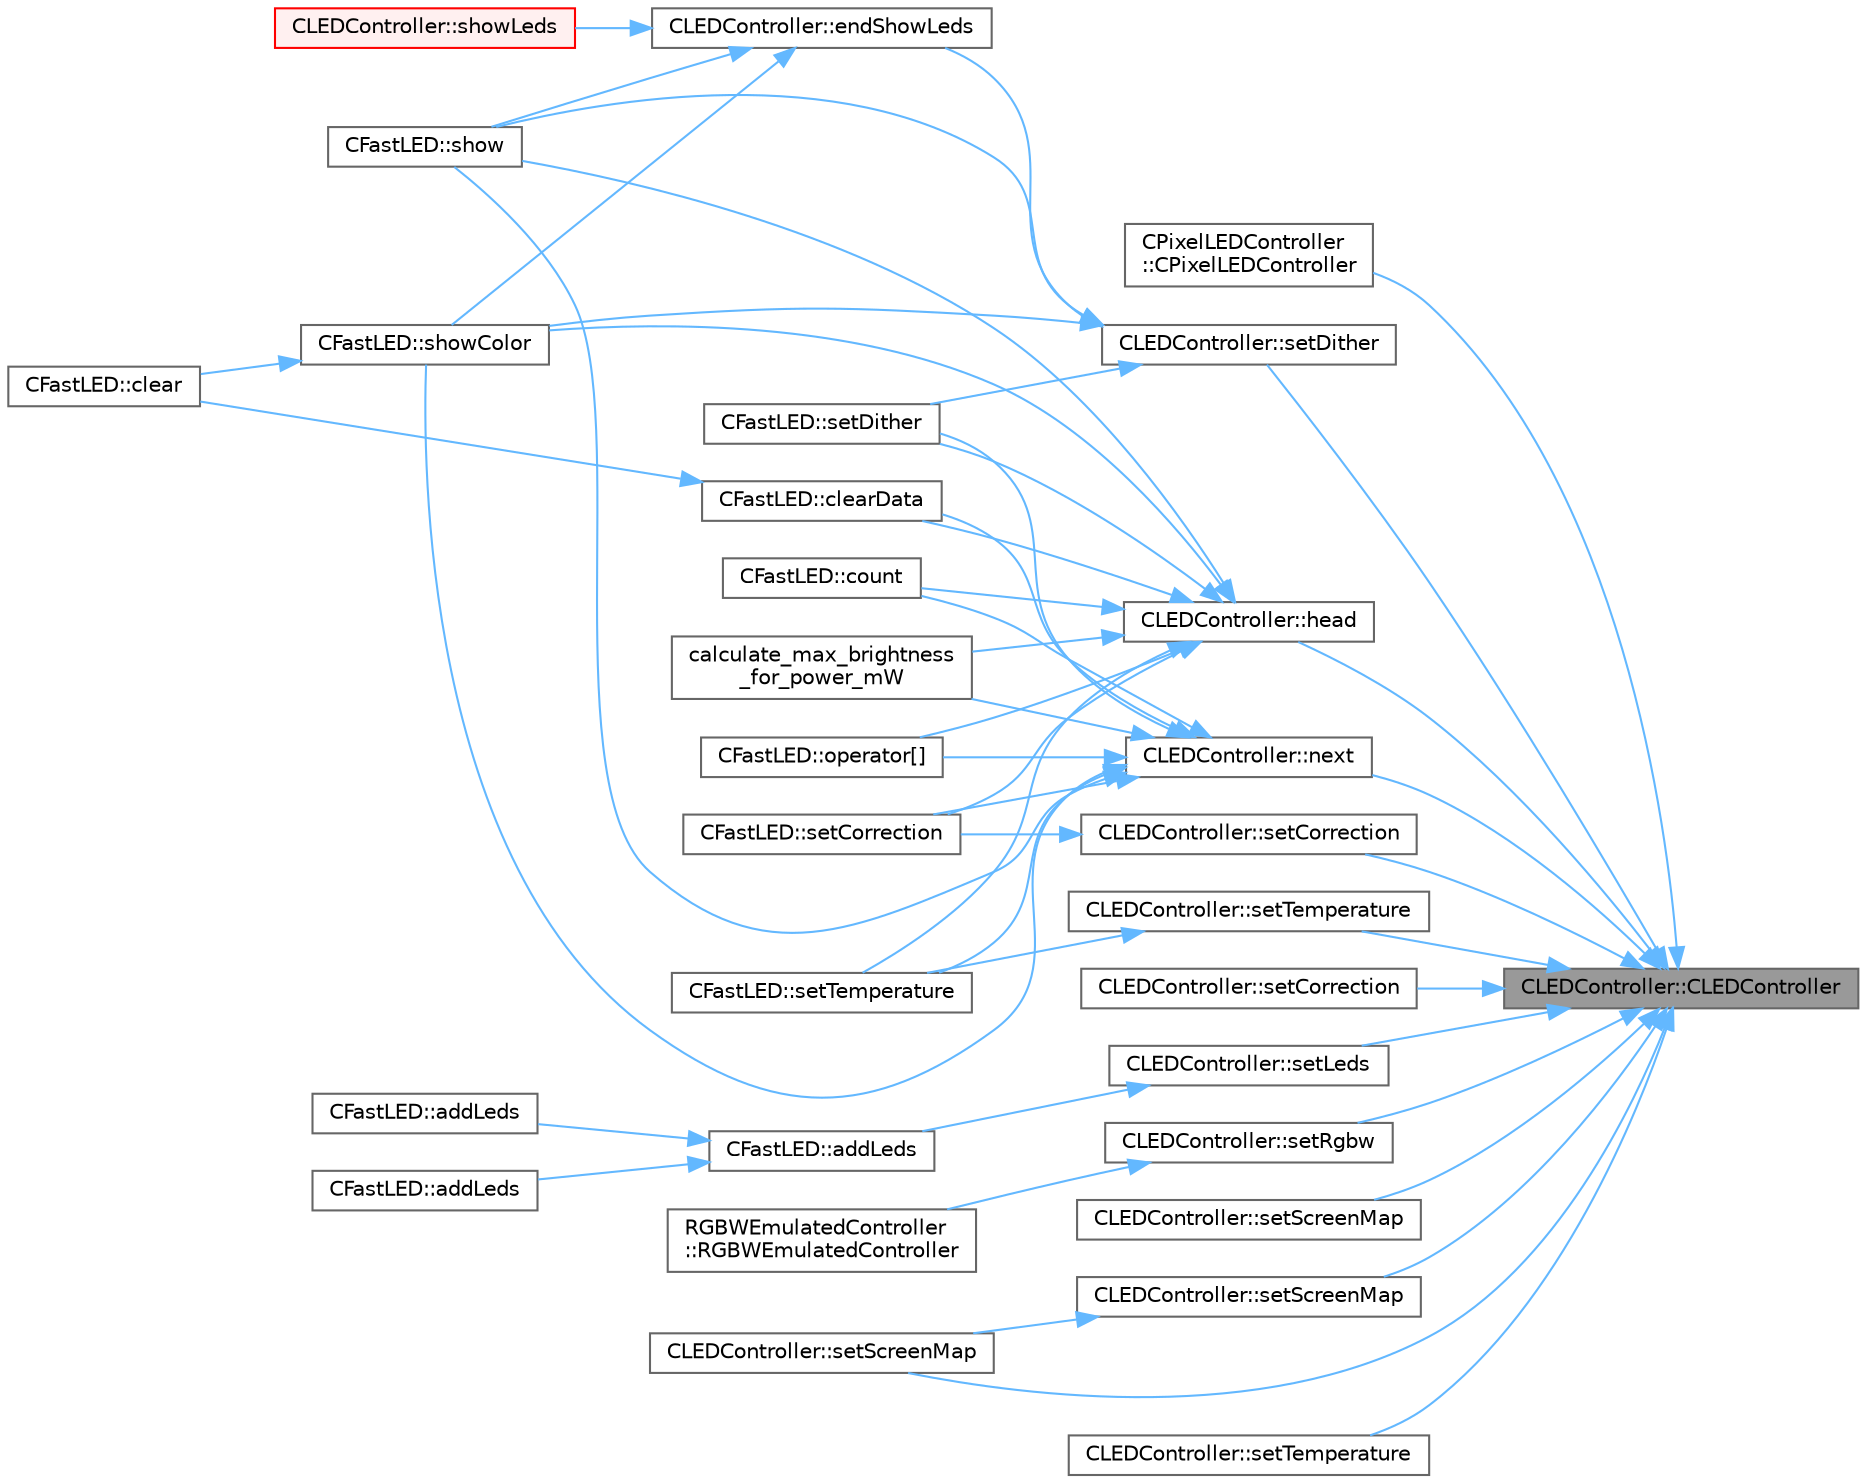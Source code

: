 digraph "CLEDController::CLEDController"
{
 // INTERACTIVE_SVG=YES
 // LATEX_PDF_SIZE
  bgcolor="transparent";
  edge [fontname=Helvetica,fontsize=10,labelfontname=Helvetica,labelfontsize=10];
  node [fontname=Helvetica,fontsize=10,shape=box,height=0.2,width=0.4];
  rankdir="RL";
  Node1 [id="Node000001",label="CLEDController::CLEDController",height=0.2,width=0.4,color="gray40", fillcolor="grey60", style="filled", fontcolor="black",tooltip="Create an led controller object, add it to the chain of controllers."];
  Node1 -> Node2 [id="edge1_Node000001_Node000002",dir="back",color="steelblue1",style="solid",tooltip=" "];
  Node2 [id="Node000002",label="CPixelLEDController\l::CPixelLEDController",height=0.2,width=0.4,color="grey40", fillcolor="white", style="filled",URL="$d0/dc9/class_c_pixel_l_e_d_controller_aa4ac3acb222dd0d31563b0ac32fa2f50.html#aa4ac3acb222dd0d31563b0ac32fa2f50",tooltip=" "];
  Node1 -> Node3 [id="edge2_Node000001_Node000003",dir="back",color="steelblue1",style="solid",tooltip=" "];
  Node3 [id="Node000003",label="CLEDController::head",height=0.2,width=0.4,color="grey40", fillcolor="white", style="filled",URL="$d6/d2c/class_c_l_e_d_controller_a8b412ff1fd4833d0db63a175d40a2ee0.html#a8b412ff1fd4833d0db63a175d40a2ee0",tooltip="Get the first LED controller in the linked list of controllers."];
  Node3 -> Node4 [id="edge3_Node000003_Node000004",dir="back",color="steelblue1",style="solid",tooltip=" "];
  Node4 [id="Node000004",label="calculate_max_brightness\l_for_power_mW",height=0.2,width=0.4,color="grey40", fillcolor="white", style="filled",URL="$d3/d1d/group___power_gaeb674bb1095873cfaab1bc2796541020.html#gaeb674bb1095873cfaab1bc2796541020",tooltip="Determines the highest brightness level you can use and still stay under the specified power budget f..."];
  Node3 -> Node5 [id="edge4_Node000003_Node000005",dir="back",color="steelblue1",style="solid",tooltip=" "];
  Node5 [id="Node000005",label="CFastLED::clearData",height=0.2,width=0.4,color="grey40", fillcolor="white", style="filled",URL="$dd/dbb/class_c_fast_l_e_d_ac4f613f1b3e618528dca3189df88ce80.html#ac4f613f1b3e618528dca3189df88ce80",tooltip="Clear out the local data array."];
  Node5 -> Node6 [id="edge5_Node000005_Node000006",dir="back",color="steelblue1",style="solid",tooltip=" "];
  Node6 [id="Node000006",label="CFastLED::clear",height=0.2,width=0.4,color="grey40", fillcolor="white", style="filled",URL="$dd/dbb/class_c_fast_l_e_d_aeb7bd3e8f2dbced6284a2182191d5fcb.html#aeb7bd3e8f2dbced6284a2182191d5fcb",tooltip="Clear the leds, wiping the local array of data."];
  Node3 -> Node7 [id="edge6_Node000003_Node000007",dir="back",color="steelblue1",style="solid",tooltip=" "];
  Node7 [id="Node000007",label="CFastLED::count",height=0.2,width=0.4,color="grey40", fillcolor="white", style="filled",URL="$dd/dbb/class_c_fast_l_e_d_ae5730545ea18b1f5228172f9d246beb6.html#ae5730545ea18b1f5228172f9d246beb6",tooltip="Get how many controllers have been registered."];
  Node3 -> Node8 [id="edge7_Node000003_Node000008",dir="back",color="steelblue1",style="solid",tooltip=" "];
  Node8 [id="Node000008",label="CFastLED::operator[]",height=0.2,width=0.4,color="grey40", fillcolor="white", style="filled",URL="$dd/dbb/class_c_fast_l_e_d_a646128b7d8c14b5020b285dbc8bc713b.html#a646128b7d8c14b5020b285dbc8bc713b",tooltip="Get a reference to a registered controller."];
  Node3 -> Node9 [id="edge8_Node000003_Node000009",dir="back",color="steelblue1",style="solid",tooltip=" "];
  Node9 [id="Node000009",label="CFastLED::setCorrection",height=0.2,width=0.4,color="grey40", fillcolor="white", style="filled",URL="$dd/dbb/class_c_fast_l_e_d_ad266c3e649cc12a6dc49a1e229acc282.html#ad266c3e649cc12a6dc49a1e229acc282",tooltip="Set a global color correction."];
  Node3 -> Node10 [id="edge9_Node000003_Node000010",dir="back",color="steelblue1",style="solid",tooltip=" "];
  Node10 [id="Node000010",label="CFastLED::setDither",height=0.2,width=0.4,color="grey40", fillcolor="white", style="filled",URL="$dd/dbb/class_c_fast_l_e_d_a7ae5d3864df01101d82d242c123ffb36.html#a7ae5d3864df01101d82d242c123ffb36",tooltip="Set the dithering mode."];
  Node3 -> Node11 [id="edge10_Node000003_Node000011",dir="back",color="steelblue1",style="solid",tooltip=" "];
  Node11 [id="Node000011",label="CFastLED::setTemperature",height=0.2,width=0.4,color="grey40", fillcolor="white", style="filled",URL="$dd/dbb/class_c_fast_l_e_d_a28c2dfb0ec592db03f3063ade135f19f.html#a28c2dfb0ec592db03f3063ade135f19f",tooltip="Set a global color temperature."];
  Node3 -> Node12 [id="edge11_Node000003_Node000012",dir="back",color="steelblue1",style="solid",tooltip=" "];
  Node12 [id="Node000012",label="CFastLED::show",height=0.2,width=0.4,color="grey40", fillcolor="white", style="filled",URL="$dd/dbb/class_c_fast_l_e_d_a83afdd1e2a21f33ac4f8d2610d6e331b.html#a83afdd1e2a21f33ac4f8d2610d6e331b",tooltip="Update all our controllers with the current led colors, using the passed in brightness."];
  Node3 -> Node13 [id="edge12_Node000003_Node000013",dir="back",color="steelblue1",style="solid",tooltip=" "];
  Node13 [id="Node000013",label="CFastLED::showColor",height=0.2,width=0.4,color="grey40", fillcolor="white", style="filled",URL="$dd/dbb/class_c_fast_l_e_d_a7315b060d295bad5fbd32e50eaaf02b0.html#a7315b060d295bad5fbd32e50eaaf02b0",tooltip="Set all leds on all controllers to the given color/scale."];
  Node13 -> Node6 [id="edge13_Node000013_Node000006",dir="back",color="steelblue1",style="solid",tooltip=" "];
  Node1 -> Node14 [id="edge14_Node000001_Node000014",dir="back",color="steelblue1",style="solid",tooltip=" "];
  Node14 [id="Node000014",label="CLEDController::next",height=0.2,width=0.4,color="grey40", fillcolor="white", style="filled",URL="$d6/d2c/class_c_l_e_d_controller_a21a4d2b3415dd7b24175ebdb51c9ced0.html#a21a4d2b3415dd7b24175ebdb51c9ced0",tooltip="Get the next controller in the linked list after this one."];
  Node14 -> Node4 [id="edge15_Node000014_Node000004",dir="back",color="steelblue1",style="solid",tooltip=" "];
  Node14 -> Node5 [id="edge16_Node000014_Node000005",dir="back",color="steelblue1",style="solid",tooltip=" "];
  Node14 -> Node7 [id="edge17_Node000014_Node000007",dir="back",color="steelblue1",style="solid",tooltip=" "];
  Node14 -> Node8 [id="edge18_Node000014_Node000008",dir="back",color="steelblue1",style="solid",tooltip=" "];
  Node14 -> Node9 [id="edge19_Node000014_Node000009",dir="back",color="steelblue1",style="solid",tooltip=" "];
  Node14 -> Node10 [id="edge20_Node000014_Node000010",dir="back",color="steelblue1",style="solid",tooltip=" "];
  Node14 -> Node11 [id="edge21_Node000014_Node000011",dir="back",color="steelblue1",style="solid",tooltip=" "];
  Node14 -> Node12 [id="edge22_Node000014_Node000012",dir="back",color="steelblue1",style="solid",tooltip=" "];
  Node14 -> Node13 [id="edge23_Node000014_Node000013",dir="back",color="steelblue1",style="solid",tooltip=" "];
  Node1 -> Node15 [id="edge24_Node000001_Node000015",dir="back",color="steelblue1",style="solid",tooltip=" "];
  Node15 [id="Node000015",label="CLEDController::setCorrection",height=0.2,width=0.4,color="grey40", fillcolor="white", style="filled",URL="$d6/d2c/class_c_l_e_d_controller_a80d62b44c6901851fd70de3853661525.html#a80d62b44c6901851fd70de3853661525",tooltip="The color corrction to use for this controller, expressed as a CRGB object."];
  Node15 -> Node9 [id="edge25_Node000015_Node000009",dir="back",color="steelblue1",style="solid",tooltip=" "];
  Node1 -> Node16 [id="edge26_Node000001_Node000016",dir="back",color="steelblue1",style="solid",tooltip=" "];
  Node16 [id="Node000016",label="CLEDController::setCorrection",height=0.2,width=0.4,color="grey40", fillcolor="white", style="filled",URL="$d6/d2c/class_c_l_e_d_controller_ada0d3dab260926f43ec7d60e544ef995.html#ada0d3dab260926f43ec7d60e544ef995",tooltip="The color corrction to use for this controller, expressed as a CRGB object."];
  Node1 -> Node17 [id="edge27_Node000001_Node000017",dir="back",color="steelblue1",style="solid",tooltip=" "];
  Node17 [id="Node000017",label="CLEDController::setDither",height=0.2,width=0.4,color="grey40", fillcolor="white", style="filled",URL="$d6/d2c/class_c_l_e_d_controller_a2a231accbeb00e6a6080a7e55274a279.html#a2a231accbeb00e6a6080a7e55274a279",tooltip="Set the dithering mode for this controller to use."];
  Node17 -> Node18 [id="edge28_Node000017_Node000018",dir="back",color="steelblue1",style="solid",tooltip=" "];
  Node18 [id="Node000018",label="CLEDController::endShowLeds",height=0.2,width=0.4,color="grey40", fillcolor="white", style="filled",URL="$d6/d2c/class_c_l_e_d_controller_a49b221af013bf196c2068e2cbd1c299d.html#a49b221af013bf196c2068e2cbd1c299d",tooltip=" "];
  Node18 -> Node12 [id="edge29_Node000018_Node000012",dir="back",color="steelblue1",style="solid",tooltip=" "];
  Node18 -> Node13 [id="edge30_Node000018_Node000013",dir="back",color="steelblue1",style="solid",tooltip=" "];
  Node18 -> Node19 [id="edge31_Node000018_Node000019",dir="back",color="steelblue1",style="solid",tooltip=" "];
  Node19 [id="Node000019",label="CLEDController::showLeds",height=0.2,width=0.4,color="red", fillcolor="#FFF0F0", style="filled",URL="$d6/d2c/class_c_l_e_d_controller_a3b699c9cf0829d15fdc7ceb1d5166412.html#a3b699c9cf0829d15fdc7ceb1d5166412",tooltip=" "];
  Node17 -> Node10 [id="edge32_Node000017_Node000010",dir="back",color="steelblue1",style="solid",tooltip=" "];
  Node17 -> Node12 [id="edge33_Node000017_Node000012",dir="back",color="steelblue1",style="solid",tooltip=" "];
  Node17 -> Node13 [id="edge34_Node000017_Node000013",dir="back",color="steelblue1",style="solid",tooltip=" "];
  Node1 -> Node21 [id="edge35_Node000001_Node000021",dir="back",color="steelblue1",style="solid",tooltip=" "];
  Node21 [id="Node000021",label="CLEDController::setLeds",height=0.2,width=0.4,color="grey40", fillcolor="white", style="filled",URL="$d6/d2c/class_c_l_e_d_controller_a6c8e2157d244ce8b1b878947ca7695d9.html#a6c8e2157d244ce8b1b878947ca7695d9",tooltip="Set the default array of LEDs to be used by this controller."];
  Node21 -> Node22 [id="edge36_Node000021_Node000022",dir="back",color="steelblue1",style="solid",tooltip=" "];
  Node22 [id="Node000022",label="CFastLED::addLeds",height=0.2,width=0.4,color="grey40", fillcolor="white", style="filled",URL="$dd/dbb/class_c_fast_l_e_d_afd7928d822589740af6e23b2d510cf3f.html#afd7928d822589740af6e23b2d510cf3f",tooltip="Add a CLEDController instance to the world."];
  Node22 -> Node23 [id="edge37_Node000022_Node000023",dir="back",color="steelblue1",style="solid",tooltip=" "];
  Node23 [id="Node000023",label="CFastLED::addLeds",height=0.2,width=0.4,color="grey40", fillcolor="white", style="filled",URL="$dd/dbb/class_c_fast_l_e_d_aeffbd36cb0acc8be314b72d6b2272ce3.html#aeffbd36cb0acc8be314b72d6b2272ce3",tooltip=" "];
  Node22 -> Node24 [id="edge38_Node000022_Node000024",dir="back",color="steelblue1",style="solid",tooltip=" "];
  Node24 [id="Node000024",label="CFastLED::addLeds",height=0.2,width=0.4,color="grey40", fillcolor="white", style="filled",URL="$dd/dbb/class_c_fast_l_e_d_a6c5edd63655c225b62ae35897c6e6602.html#a6c5edd63655c225b62ae35897c6e6602",tooltip="Add an SPI based CLEDController instance to the world."];
  Node1 -> Node25 [id="edge39_Node000001_Node000025",dir="back",color="steelblue1",style="solid",tooltip=" "];
  Node25 [id="Node000025",label="CLEDController::setRgbw",height=0.2,width=0.4,color="grey40", fillcolor="white", style="filled",URL="$d6/d2c/class_c_l_e_d_controller_ac1f024ba880d94121fd39d5fea0ff70a.html#ac1f024ba880d94121fd39d5fea0ff70a",tooltip=" "];
  Node25 -> Node26 [id="edge40_Node000025_Node000026",dir="back",color="steelblue1",style="solid",tooltip=" "];
  Node26 [id="Node000026",label="RGBWEmulatedController\l::RGBWEmulatedController",height=0.2,width=0.4,color="grey40", fillcolor="white", style="filled",URL="$d5/d83/class_r_g_b_w_emulated_controller_ad119f2555688176da39dc9f8e18479c0.html#ad119f2555688176da39dc9f8e18479c0",tooltip=" "];
  Node1 -> Node27 [id="edge41_Node000001_Node000027",dir="back",color="steelblue1",style="solid",tooltip=" "];
  Node27 [id="Node000027",label="CLEDController::setScreenMap",height=0.2,width=0.4,color="grey40", fillcolor="white", style="filled",URL="$d6/d2c/class_c_l_e_d_controller_af4d07297bf10f59dfec9e613cc7fff71.html#af4d07297bf10f59dfec9e613cc7fff71",tooltip=" "];
  Node1 -> Node28 [id="edge42_Node000001_Node000028",dir="back",color="steelblue1",style="solid",tooltip=" "];
  Node28 [id="Node000028",label="CLEDController::setScreenMap",height=0.2,width=0.4,color="grey40", fillcolor="white", style="filled",URL="$d6/d2c/class_c_l_e_d_controller_a34a490a6be2f618ffe6ed7d60be5590a.html#a34a490a6be2f618ffe6ed7d60be5590a",tooltip=" "];
  Node28 -> Node29 [id="edge43_Node000028_Node000029",dir="back",color="steelblue1",style="solid",tooltip=" "];
  Node29 [id="Node000029",label="CLEDController::setScreenMap",height=0.2,width=0.4,color="grey40", fillcolor="white", style="filled",URL="$d6/d2c/class_c_l_e_d_controller_ad06833b1f048a6e63f36ba0256b4e6bd.html#ad06833b1f048a6e63f36ba0256b4e6bd",tooltip=" "];
  Node1 -> Node29 [id="edge44_Node000001_Node000029",dir="back",color="steelblue1",style="solid",tooltip=" "];
  Node1 -> Node30 [id="edge45_Node000001_Node000030",dir="back",color="steelblue1",style="solid",tooltip=" "];
  Node30 [id="Node000030",label="CLEDController::setTemperature",height=0.2,width=0.4,color="grey40", fillcolor="white", style="filled",URL="$d6/d2c/class_c_l_e_d_controller_a0b9abe02a684f8d19e5d45f7cc37763a.html#a0b9abe02a684f8d19e5d45f7cc37763a",tooltip="Set the color temperature, aka white point, for this controller."];
  Node1 -> Node31 [id="edge46_Node000001_Node000031",dir="back",color="steelblue1",style="solid",tooltip=" "];
  Node31 [id="Node000031",label="CLEDController::setTemperature",height=0.2,width=0.4,color="grey40", fillcolor="white", style="filled",URL="$d6/d2c/class_c_l_e_d_controller_aa400d68e05557c5e7d254b0d9080ab5f.html#aa400d68e05557c5e7d254b0d9080ab5f",tooltip="Set the color temperature, aka white point, for this controller."];
  Node31 -> Node11 [id="edge47_Node000031_Node000011",dir="back",color="steelblue1",style="solid",tooltip=" "];
}

